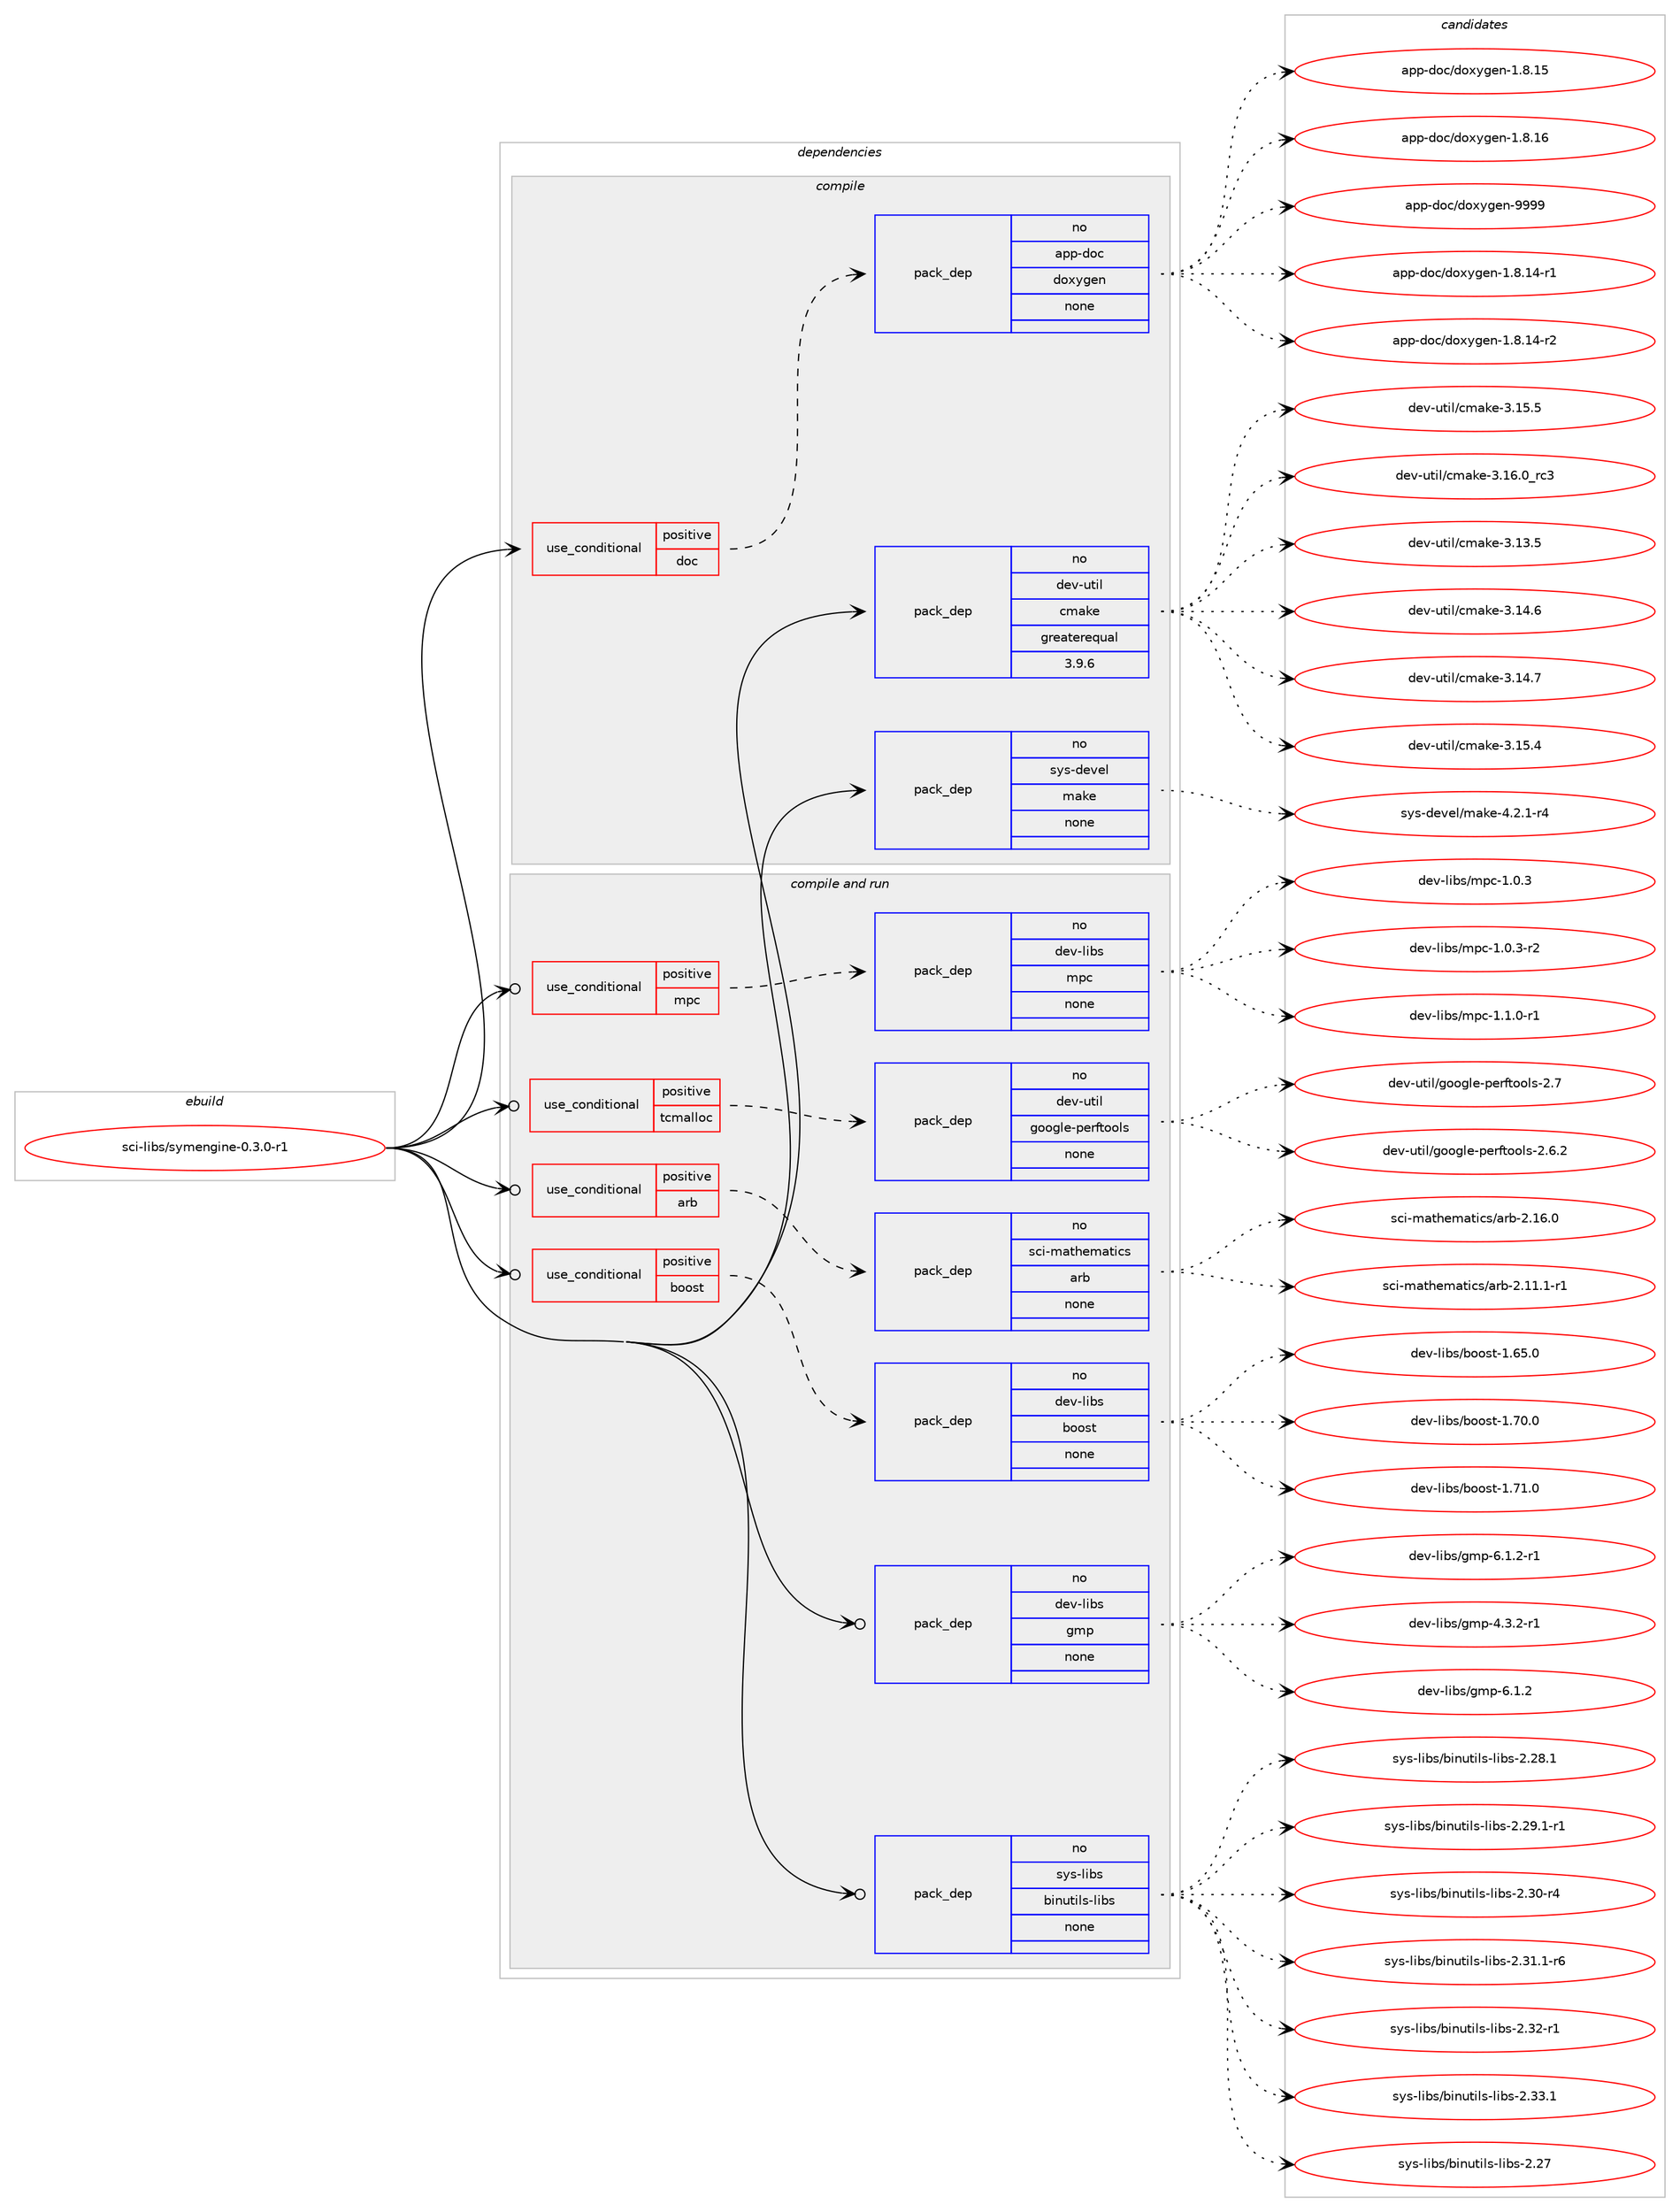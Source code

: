 digraph prolog {

# *************
# Graph options
# *************

newrank=true;
concentrate=true;
compound=true;
graph [rankdir=LR,fontname=Helvetica,fontsize=10,ranksep=1.5];#, ranksep=2.5, nodesep=0.2];
edge  [arrowhead=vee];
node  [fontname=Helvetica,fontsize=10];

# **********
# The ebuild
# **********

subgraph cluster_leftcol {
color=gray;
rank=same;
label=<<i>ebuild</i>>;
id [label="sci-libs/symengine-0.3.0-r1", color=red, width=4, href="../sci-libs/symengine-0.3.0-r1.svg"];
}

# ****************
# The dependencies
# ****************

subgraph cluster_midcol {
color=gray;
label=<<i>dependencies</i>>;
subgraph cluster_compile {
fillcolor="#eeeeee";
style=filled;
label=<<i>compile</i>>;
subgraph cond208812 {
dependency859957 [label=<<TABLE BORDER="0" CELLBORDER="1" CELLSPACING="0" CELLPADDING="4"><TR><TD ROWSPAN="3" CELLPADDING="10">use_conditional</TD></TR><TR><TD>positive</TD></TR><TR><TD>doc</TD></TR></TABLE>>, shape=none, color=red];
subgraph pack635951 {
dependency859958 [label=<<TABLE BORDER="0" CELLBORDER="1" CELLSPACING="0" CELLPADDING="4" WIDTH="220"><TR><TD ROWSPAN="6" CELLPADDING="30">pack_dep</TD></TR><TR><TD WIDTH="110">no</TD></TR><TR><TD>app-doc</TD></TR><TR><TD>doxygen</TD></TR><TR><TD>none</TD></TR><TR><TD></TD></TR></TABLE>>, shape=none, color=blue];
}
dependency859957:e -> dependency859958:w [weight=20,style="dashed",arrowhead="vee"];
}
id:e -> dependency859957:w [weight=20,style="solid",arrowhead="vee"];
subgraph pack635952 {
dependency859959 [label=<<TABLE BORDER="0" CELLBORDER="1" CELLSPACING="0" CELLPADDING="4" WIDTH="220"><TR><TD ROWSPAN="6" CELLPADDING="30">pack_dep</TD></TR><TR><TD WIDTH="110">no</TD></TR><TR><TD>dev-util</TD></TR><TR><TD>cmake</TD></TR><TR><TD>greaterequal</TD></TR><TR><TD>3.9.6</TD></TR></TABLE>>, shape=none, color=blue];
}
id:e -> dependency859959:w [weight=20,style="solid",arrowhead="vee"];
subgraph pack635953 {
dependency859960 [label=<<TABLE BORDER="0" CELLBORDER="1" CELLSPACING="0" CELLPADDING="4" WIDTH="220"><TR><TD ROWSPAN="6" CELLPADDING="30">pack_dep</TD></TR><TR><TD WIDTH="110">no</TD></TR><TR><TD>sys-devel</TD></TR><TR><TD>make</TD></TR><TR><TD>none</TD></TR><TR><TD></TD></TR></TABLE>>, shape=none, color=blue];
}
id:e -> dependency859960:w [weight=20,style="solid",arrowhead="vee"];
}
subgraph cluster_compileandrun {
fillcolor="#eeeeee";
style=filled;
label=<<i>compile and run</i>>;
subgraph cond208813 {
dependency859961 [label=<<TABLE BORDER="0" CELLBORDER="1" CELLSPACING="0" CELLPADDING="4"><TR><TD ROWSPAN="3" CELLPADDING="10">use_conditional</TD></TR><TR><TD>positive</TD></TR><TR><TD>arb</TD></TR></TABLE>>, shape=none, color=red];
subgraph pack635954 {
dependency859962 [label=<<TABLE BORDER="0" CELLBORDER="1" CELLSPACING="0" CELLPADDING="4" WIDTH="220"><TR><TD ROWSPAN="6" CELLPADDING="30">pack_dep</TD></TR><TR><TD WIDTH="110">no</TD></TR><TR><TD>sci-mathematics</TD></TR><TR><TD>arb</TD></TR><TR><TD>none</TD></TR><TR><TD></TD></TR></TABLE>>, shape=none, color=blue];
}
dependency859961:e -> dependency859962:w [weight=20,style="dashed",arrowhead="vee"];
}
id:e -> dependency859961:w [weight=20,style="solid",arrowhead="odotvee"];
subgraph cond208814 {
dependency859963 [label=<<TABLE BORDER="0" CELLBORDER="1" CELLSPACING="0" CELLPADDING="4"><TR><TD ROWSPAN="3" CELLPADDING="10">use_conditional</TD></TR><TR><TD>positive</TD></TR><TR><TD>boost</TD></TR></TABLE>>, shape=none, color=red];
subgraph pack635955 {
dependency859964 [label=<<TABLE BORDER="0" CELLBORDER="1" CELLSPACING="0" CELLPADDING="4" WIDTH="220"><TR><TD ROWSPAN="6" CELLPADDING="30">pack_dep</TD></TR><TR><TD WIDTH="110">no</TD></TR><TR><TD>dev-libs</TD></TR><TR><TD>boost</TD></TR><TR><TD>none</TD></TR><TR><TD></TD></TR></TABLE>>, shape=none, color=blue];
}
dependency859963:e -> dependency859964:w [weight=20,style="dashed",arrowhead="vee"];
}
id:e -> dependency859963:w [weight=20,style="solid",arrowhead="odotvee"];
subgraph cond208815 {
dependency859965 [label=<<TABLE BORDER="0" CELLBORDER="1" CELLSPACING="0" CELLPADDING="4"><TR><TD ROWSPAN="3" CELLPADDING="10">use_conditional</TD></TR><TR><TD>positive</TD></TR><TR><TD>mpc</TD></TR></TABLE>>, shape=none, color=red];
subgraph pack635956 {
dependency859966 [label=<<TABLE BORDER="0" CELLBORDER="1" CELLSPACING="0" CELLPADDING="4" WIDTH="220"><TR><TD ROWSPAN="6" CELLPADDING="30">pack_dep</TD></TR><TR><TD WIDTH="110">no</TD></TR><TR><TD>dev-libs</TD></TR><TR><TD>mpc</TD></TR><TR><TD>none</TD></TR><TR><TD></TD></TR></TABLE>>, shape=none, color=blue];
}
dependency859965:e -> dependency859966:w [weight=20,style="dashed",arrowhead="vee"];
}
id:e -> dependency859965:w [weight=20,style="solid",arrowhead="odotvee"];
subgraph cond208816 {
dependency859967 [label=<<TABLE BORDER="0" CELLBORDER="1" CELLSPACING="0" CELLPADDING="4"><TR><TD ROWSPAN="3" CELLPADDING="10">use_conditional</TD></TR><TR><TD>positive</TD></TR><TR><TD>tcmalloc</TD></TR></TABLE>>, shape=none, color=red];
subgraph pack635957 {
dependency859968 [label=<<TABLE BORDER="0" CELLBORDER="1" CELLSPACING="0" CELLPADDING="4" WIDTH="220"><TR><TD ROWSPAN="6" CELLPADDING="30">pack_dep</TD></TR><TR><TD WIDTH="110">no</TD></TR><TR><TD>dev-util</TD></TR><TR><TD>google-perftools</TD></TR><TR><TD>none</TD></TR><TR><TD></TD></TR></TABLE>>, shape=none, color=blue];
}
dependency859967:e -> dependency859968:w [weight=20,style="dashed",arrowhead="vee"];
}
id:e -> dependency859967:w [weight=20,style="solid",arrowhead="odotvee"];
subgraph pack635958 {
dependency859969 [label=<<TABLE BORDER="0" CELLBORDER="1" CELLSPACING="0" CELLPADDING="4" WIDTH="220"><TR><TD ROWSPAN="6" CELLPADDING="30">pack_dep</TD></TR><TR><TD WIDTH="110">no</TD></TR><TR><TD>dev-libs</TD></TR><TR><TD>gmp</TD></TR><TR><TD>none</TD></TR><TR><TD></TD></TR></TABLE>>, shape=none, color=blue];
}
id:e -> dependency859969:w [weight=20,style="solid",arrowhead="odotvee"];
subgraph pack635959 {
dependency859970 [label=<<TABLE BORDER="0" CELLBORDER="1" CELLSPACING="0" CELLPADDING="4" WIDTH="220"><TR><TD ROWSPAN="6" CELLPADDING="30">pack_dep</TD></TR><TR><TD WIDTH="110">no</TD></TR><TR><TD>sys-libs</TD></TR><TR><TD>binutils-libs</TD></TR><TR><TD>none</TD></TR><TR><TD></TD></TR></TABLE>>, shape=none, color=blue];
}
id:e -> dependency859970:w [weight=20,style="solid",arrowhead="odotvee"];
}
subgraph cluster_run {
fillcolor="#eeeeee";
style=filled;
label=<<i>run</i>>;
}
}

# **************
# The candidates
# **************

subgraph cluster_choices {
rank=same;
color=gray;
label=<<i>candidates</i>>;

subgraph choice635951 {
color=black;
nodesep=1;
choice97112112451001119947100111120121103101110454946564649524511449 [label="app-doc/doxygen-1.8.14-r1", color=red, width=4,href="../app-doc/doxygen-1.8.14-r1.svg"];
choice97112112451001119947100111120121103101110454946564649524511450 [label="app-doc/doxygen-1.8.14-r2", color=red, width=4,href="../app-doc/doxygen-1.8.14-r2.svg"];
choice9711211245100111994710011112012110310111045494656464953 [label="app-doc/doxygen-1.8.15", color=red, width=4,href="../app-doc/doxygen-1.8.15.svg"];
choice9711211245100111994710011112012110310111045494656464954 [label="app-doc/doxygen-1.8.16", color=red, width=4,href="../app-doc/doxygen-1.8.16.svg"];
choice971121124510011199471001111201211031011104557575757 [label="app-doc/doxygen-9999", color=red, width=4,href="../app-doc/doxygen-9999.svg"];
dependency859958:e -> choice97112112451001119947100111120121103101110454946564649524511449:w [style=dotted,weight="100"];
dependency859958:e -> choice97112112451001119947100111120121103101110454946564649524511450:w [style=dotted,weight="100"];
dependency859958:e -> choice9711211245100111994710011112012110310111045494656464953:w [style=dotted,weight="100"];
dependency859958:e -> choice9711211245100111994710011112012110310111045494656464954:w [style=dotted,weight="100"];
dependency859958:e -> choice971121124510011199471001111201211031011104557575757:w [style=dotted,weight="100"];
}
subgraph choice635952 {
color=black;
nodesep=1;
choice1001011184511711610510847991099710710145514649514653 [label="dev-util/cmake-3.13.5", color=red, width=4,href="../dev-util/cmake-3.13.5.svg"];
choice1001011184511711610510847991099710710145514649524654 [label="dev-util/cmake-3.14.6", color=red, width=4,href="../dev-util/cmake-3.14.6.svg"];
choice1001011184511711610510847991099710710145514649524655 [label="dev-util/cmake-3.14.7", color=red, width=4,href="../dev-util/cmake-3.14.7.svg"];
choice1001011184511711610510847991099710710145514649534652 [label="dev-util/cmake-3.15.4", color=red, width=4,href="../dev-util/cmake-3.15.4.svg"];
choice1001011184511711610510847991099710710145514649534653 [label="dev-util/cmake-3.15.5", color=red, width=4,href="../dev-util/cmake-3.15.5.svg"];
choice1001011184511711610510847991099710710145514649544648951149951 [label="dev-util/cmake-3.16.0_rc3", color=red, width=4,href="../dev-util/cmake-3.16.0_rc3.svg"];
dependency859959:e -> choice1001011184511711610510847991099710710145514649514653:w [style=dotted,weight="100"];
dependency859959:e -> choice1001011184511711610510847991099710710145514649524654:w [style=dotted,weight="100"];
dependency859959:e -> choice1001011184511711610510847991099710710145514649524655:w [style=dotted,weight="100"];
dependency859959:e -> choice1001011184511711610510847991099710710145514649534652:w [style=dotted,weight="100"];
dependency859959:e -> choice1001011184511711610510847991099710710145514649534653:w [style=dotted,weight="100"];
dependency859959:e -> choice1001011184511711610510847991099710710145514649544648951149951:w [style=dotted,weight="100"];
}
subgraph choice635953 {
color=black;
nodesep=1;
choice1151211154510010111810110847109971071014552465046494511452 [label="sys-devel/make-4.2.1-r4", color=red, width=4,href="../sys-devel/make-4.2.1-r4.svg"];
dependency859960:e -> choice1151211154510010111810110847109971071014552465046494511452:w [style=dotted,weight="100"];
}
subgraph choice635954 {
color=black;
nodesep=1;
choice1159910545109971161041011099711610599115479711498455046494946494511449 [label="sci-mathematics/arb-2.11.1-r1", color=red, width=4,href="../sci-mathematics/arb-2.11.1-r1.svg"];
choice115991054510997116104101109971161059911547971149845504649544648 [label="sci-mathematics/arb-2.16.0", color=red, width=4,href="../sci-mathematics/arb-2.16.0.svg"];
dependency859962:e -> choice1159910545109971161041011099711610599115479711498455046494946494511449:w [style=dotted,weight="100"];
dependency859962:e -> choice115991054510997116104101109971161059911547971149845504649544648:w [style=dotted,weight="100"];
}
subgraph choice635955 {
color=black;
nodesep=1;
choice1001011184510810598115479811111111511645494654534648 [label="dev-libs/boost-1.65.0", color=red, width=4,href="../dev-libs/boost-1.65.0.svg"];
choice1001011184510810598115479811111111511645494655484648 [label="dev-libs/boost-1.70.0", color=red, width=4,href="../dev-libs/boost-1.70.0.svg"];
choice1001011184510810598115479811111111511645494655494648 [label="dev-libs/boost-1.71.0", color=red, width=4,href="../dev-libs/boost-1.71.0.svg"];
dependency859964:e -> choice1001011184510810598115479811111111511645494654534648:w [style=dotted,weight="100"];
dependency859964:e -> choice1001011184510810598115479811111111511645494655484648:w [style=dotted,weight="100"];
dependency859964:e -> choice1001011184510810598115479811111111511645494655494648:w [style=dotted,weight="100"];
}
subgraph choice635956 {
color=black;
nodesep=1;
choice10010111845108105981154710911299454946484651 [label="dev-libs/mpc-1.0.3", color=red, width=4,href="../dev-libs/mpc-1.0.3.svg"];
choice100101118451081059811547109112994549464846514511450 [label="dev-libs/mpc-1.0.3-r2", color=red, width=4,href="../dev-libs/mpc-1.0.3-r2.svg"];
choice100101118451081059811547109112994549464946484511449 [label="dev-libs/mpc-1.1.0-r1", color=red, width=4,href="../dev-libs/mpc-1.1.0-r1.svg"];
dependency859966:e -> choice10010111845108105981154710911299454946484651:w [style=dotted,weight="100"];
dependency859966:e -> choice100101118451081059811547109112994549464846514511450:w [style=dotted,weight="100"];
dependency859966:e -> choice100101118451081059811547109112994549464946484511449:w [style=dotted,weight="100"];
}
subgraph choice635957 {
color=black;
nodesep=1;
choice100101118451171161051084710311111110310810145112101114102116111111108115455046544650 [label="dev-util/google-perftools-2.6.2", color=red, width=4,href="../dev-util/google-perftools-2.6.2.svg"];
choice10010111845117116105108471031111111031081014511210111410211611111110811545504655 [label="dev-util/google-perftools-2.7", color=red, width=4,href="../dev-util/google-perftools-2.7.svg"];
dependency859968:e -> choice100101118451171161051084710311111110310810145112101114102116111111108115455046544650:w [style=dotted,weight="100"];
dependency859968:e -> choice10010111845117116105108471031111111031081014511210111410211611111110811545504655:w [style=dotted,weight="100"];
}
subgraph choice635958 {
color=black;
nodesep=1;
choice1001011184510810598115471031091124552465146504511449 [label="dev-libs/gmp-4.3.2-r1", color=red, width=4,href="../dev-libs/gmp-4.3.2-r1.svg"];
choice100101118451081059811547103109112455446494650 [label="dev-libs/gmp-6.1.2", color=red, width=4,href="../dev-libs/gmp-6.1.2.svg"];
choice1001011184510810598115471031091124554464946504511449 [label="dev-libs/gmp-6.1.2-r1", color=red, width=4,href="../dev-libs/gmp-6.1.2-r1.svg"];
dependency859969:e -> choice1001011184510810598115471031091124552465146504511449:w [style=dotted,weight="100"];
dependency859969:e -> choice100101118451081059811547103109112455446494650:w [style=dotted,weight="100"];
dependency859969:e -> choice1001011184510810598115471031091124554464946504511449:w [style=dotted,weight="100"];
}
subgraph choice635959 {
color=black;
nodesep=1;
choice1151211154510810598115479810511011711610510811545108105981154550465055 [label="sys-libs/binutils-libs-2.27", color=red, width=4,href="../sys-libs/binutils-libs-2.27.svg"];
choice11512111545108105981154798105110117116105108115451081059811545504650564649 [label="sys-libs/binutils-libs-2.28.1", color=red, width=4,href="../sys-libs/binutils-libs-2.28.1.svg"];
choice115121115451081059811547981051101171161051081154510810598115455046505746494511449 [label="sys-libs/binutils-libs-2.29.1-r1", color=red, width=4,href="../sys-libs/binutils-libs-2.29.1-r1.svg"];
choice11512111545108105981154798105110117116105108115451081059811545504651484511452 [label="sys-libs/binutils-libs-2.30-r4", color=red, width=4,href="../sys-libs/binutils-libs-2.30-r4.svg"];
choice115121115451081059811547981051101171161051081154510810598115455046514946494511454 [label="sys-libs/binutils-libs-2.31.1-r6", color=red, width=4,href="../sys-libs/binutils-libs-2.31.1-r6.svg"];
choice11512111545108105981154798105110117116105108115451081059811545504651504511449 [label="sys-libs/binutils-libs-2.32-r1", color=red, width=4,href="../sys-libs/binutils-libs-2.32-r1.svg"];
choice11512111545108105981154798105110117116105108115451081059811545504651514649 [label="sys-libs/binutils-libs-2.33.1", color=red, width=4,href="../sys-libs/binutils-libs-2.33.1.svg"];
dependency859970:e -> choice1151211154510810598115479810511011711610510811545108105981154550465055:w [style=dotted,weight="100"];
dependency859970:e -> choice11512111545108105981154798105110117116105108115451081059811545504650564649:w [style=dotted,weight="100"];
dependency859970:e -> choice115121115451081059811547981051101171161051081154510810598115455046505746494511449:w [style=dotted,weight="100"];
dependency859970:e -> choice11512111545108105981154798105110117116105108115451081059811545504651484511452:w [style=dotted,weight="100"];
dependency859970:e -> choice115121115451081059811547981051101171161051081154510810598115455046514946494511454:w [style=dotted,weight="100"];
dependency859970:e -> choice11512111545108105981154798105110117116105108115451081059811545504651504511449:w [style=dotted,weight="100"];
dependency859970:e -> choice11512111545108105981154798105110117116105108115451081059811545504651514649:w [style=dotted,weight="100"];
}
}

}
